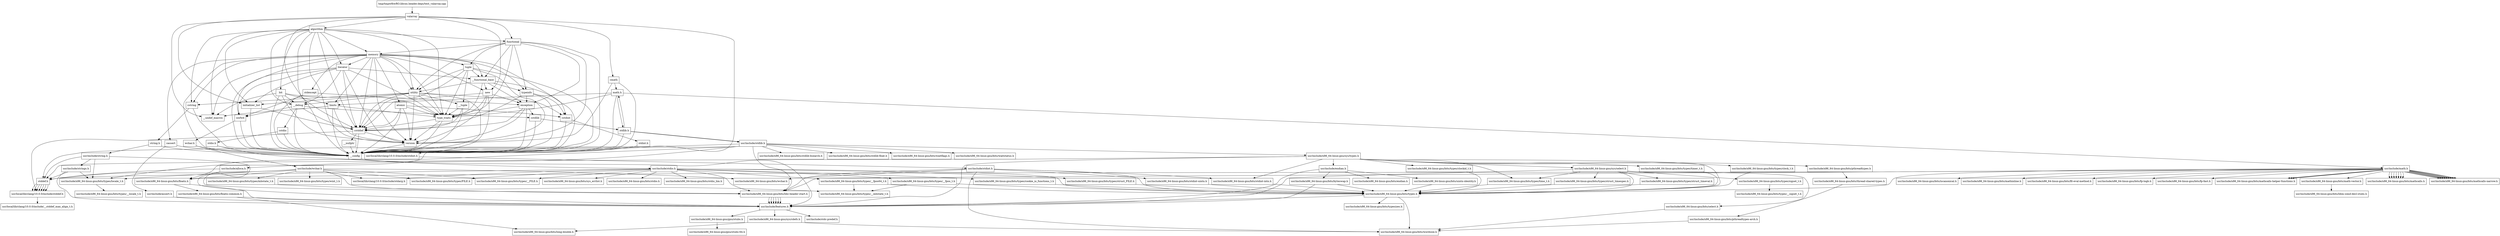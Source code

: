 digraph "dependencies" {
  header_1 [ shape="box", label="valarray"];
  header_0 [ shape="box", label="tmp/tmpw8iwRO.libcxx.header.deps/test_valarray.cpp"];
  header_2 [ shape="box", label="__config"];
  header_3 [ shape="box", label="usr/include/features.h"];
  header_4 [ shape="box", label="usr/include/stdc-predef.h"];
  header_5 [ shape="box", label="usr/include/x86_64-linux-gnu/sys/cdefs.h"];
  header_6 [ shape="box", label="usr/include/x86_64-linux-gnu/bits/wordsize.h"];
  header_7 [ shape="box", label="usr/include/x86_64-linux-gnu/bits/long-double.h"];
  header_8 [ shape="box", label="usr/include/x86_64-linux-gnu/gnu/stubs.h"];
  header_9 [ shape="box", label="usr/include/x86_64-linux-gnu/gnu/stubs-64.h"];
  header_11 [ shape="box", label="cstddef"];
  header_12 [ shape="box", label="version"];
  header_13 [ shape="box", label="usr/local/lib/clang/10.0.0/include/stddef.h"];
  header_14 [ shape="box", label="usr/local/lib/clang/10.0.0/include/__stddef_max_align_t.h"];
  header_15 [ shape="box", label="__nullptr"];
  header_16 [ shape="box", label="cmath"];
  header_17 [ shape="box", label="math.h"];
  header_18 [ shape="box", label="stdlib.h"];
  header_19 [ shape="box", label="usr/include/stdlib.h"];
  header_20 [ shape="box", label="usr/include/x86_64-linux-gnu/bits/libc-header-start.h"];
  header_21 [ shape="box", label="stddef.h"];
  header_22 [ shape="box", label="usr/include/x86_64-linux-gnu/bits/waitflags.h"];
  header_23 [ shape="box", label="usr/include/x86_64-linux-gnu/bits/waitstatus.h"];
  header_24 [ shape="box", label="usr/include/x86_64-linux-gnu/bits/floatn.h"];
  header_25 [ shape="box", label="usr/include/x86_64-linux-gnu/bits/floatn-common.h"];
  header_26 [ shape="box", label="usr/include/x86_64-linux-gnu/bits/types/locale_t.h"];
  header_27 [ shape="box", label="usr/include/x86_64-linux-gnu/bits/types/__locale_t.h"];
  header_28 [ shape="box", label="usr/include/x86_64-linux-gnu/sys/types.h"];
  header_29 [ shape="box", label="usr/include/x86_64-linux-gnu/bits/types.h"];
  header_30 [ shape="box", label="usr/include/x86_64-linux-gnu/bits/typesizes.h"];
  header_31 [ shape="box", label="usr/include/x86_64-linux-gnu/bits/types/clock_t.h"];
  header_32 [ shape="box", label="usr/include/x86_64-linux-gnu/bits/types/clockid_t.h"];
  header_33 [ shape="box", label="usr/include/x86_64-linux-gnu/bits/types/time_t.h"];
  header_34 [ shape="box", label="usr/include/x86_64-linux-gnu/bits/types/timer_t.h"];
  header_35 [ shape="box", label="usr/include/x86_64-linux-gnu/bits/stdint-intn.h"];
  header_36 [ shape="box", label="usr/include/endian.h"];
  header_37 [ shape="box", label="usr/include/x86_64-linux-gnu/bits/endian.h"];
  header_38 [ shape="box", label="usr/include/x86_64-linux-gnu/bits/byteswap.h"];
  header_39 [ shape="box", label="usr/include/x86_64-linux-gnu/bits/uintn-identity.h"];
  header_40 [ shape="box", label="usr/include/x86_64-linux-gnu/sys/select.h"];
  header_41 [ shape="box", label="usr/include/x86_64-linux-gnu/bits/select.h"];
  header_42 [ shape="box", label="usr/include/x86_64-linux-gnu/bits/types/sigset_t.h"];
  header_43 [ shape="box", label="usr/include/x86_64-linux-gnu/bits/types/__sigset_t.h"];
  header_44 [ shape="box", label="usr/include/x86_64-linux-gnu/bits/types/struct_timeval.h"];
  header_45 [ shape="box", label="usr/include/x86_64-linux-gnu/bits/types/struct_timespec.h"];
  header_46 [ shape="box", label="usr/include/x86_64-linux-gnu/bits/pthreadtypes.h"];
  header_47 [ shape="box", label="usr/include/x86_64-linux-gnu/bits/thread-shared-types.h"];
  header_48 [ shape="box", label="usr/include/x86_64-linux-gnu/bits/pthreadtypes-arch.h"];
  header_49 [ shape="box", label="usr/include/alloca.h"];
  header_50 [ shape="box", label="usr/include/x86_64-linux-gnu/bits/stdlib-bsearch.h"];
  header_51 [ shape="box", label="usr/include/x86_64-linux-gnu/bits/stdlib-float.h"];
  header_52 [ shape="box", label="usr/include/math.h"];
  header_53 [ shape="box", label="usr/include/x86_64-linux-gnu/bits/math-vector.h"];
  header_54 [ shape="box", label="usr/include/x86_64-linux-gnu/bits/libm-simd-decl-stubs.h"];
  header_55 [ shape="box", label="usr/include/x86_64-linux-gnu/bits/flt-eval-method.h"];
  header_56 [ shape="box", label="usr/include/x86_64-linux-gnu/bits/fp-logb.h"];
  header_57 [ shape="box", label="usr/include/x86_64-linux-gnu/bits/fp-fast.h"];
  header_58 [ shape="box", label="usr/include/x86_64-linux-gnu/bits/mathcalls-helper-functions.h"];
  header_59 [ shape="box", label="usr/include/x86_64-linux-gnu/bits/mathcalls.h"];
  header_60 [ shape="box", label="usr/include/x86_64-linux-gnu/bits/mathcalls-narrow.h"];
  header_61 [ shape="box", label="usr/include/x86_64-linux-gnu/bits/iscanonical.h"];
  header_62 [ shape="box", label="usr/include/x86_64-linux-gnu/bits/mathinline.h"];
  header_63 [ shape="box", label="type_traits"];
  header_64 [ shape="box", label="limits"];
  header_65 [ shape="box", label="__undef_macros"];
  header_66 [ shape="box", label="initializer_list"];
  header_67 [ shape="box", label="algorithm"];
  header_68 [ shape="box", label="cstring"];
  header_69 [ shape="box", label="string.h"];
  header_70 [ shape="box", label="usr/include/string.h"];
  header_71 [ shape="box", label="usr/include/strings.h"];
  header_72 [ shape="box", label="utility"];
  header_73 [ shape="box", label="__tuple"];
  header_74 [ shape="box", label="cstdint"];
  header_75 [ shape="box", label="stdint.h"];
  header_76 [ shape="box", label="usr/local/lib/clang/10.0.0/include/stdint.h"];
  header_77 [ shape="box", label="usr/include/stdint.h"];
  header_78 [ shape="box", label="usr/include/x86_64-linux-gnu/bits/wchar.h"];
  header_79 [ shape="box", label="usr/include/x86_64-linux-gnu/bits/stdint-uintn.h"];
  header_80 [ shape="box", label="__debug"];
  header_81 [ shape="box", label="iosfwd"];
  header_82 [ shape="box", label="wchar.h"];
  header_83 [ shape="box", label="usr/include/wchar.h"];
  header_84 [ shape="box", label="usr/local/lib/clang/10.0.0/include/stdarg.h"];
  header_85 [ shape="box", label="usr/include/x86_64-linux-gnu/bits/types/wint_t.h"];
  header_86 [ shape="box", label="usr/include/x86_64-linux-gnu/bits/types/mbstate_t.h"];
  header_87 [ shape="box", label="usr/include/x86_64-linux-gnu/bits/types/__mbstate_t.h"];
  header_88 [ shape="box", label="usr/include/x86_64-linux-gnu/bits/types/__FILE.h"];
  header_89 [ shape="box", label="usr/include/x86_64-linux-gnu/bits/types/FILE.h"];
  header_90 [ shape="box", label="cstdlib"];
  header_91 [ shape="box", label="cstdio"];
  header_92 [ shape="box", label="stdio.h"];
  header_93 [ shape="box", label="usr/include/stdio.h"];
  header_94 [ shape="box", label="usr/include/x86_64-linux-gnu/bits/types/__fpos_t.h"];
  header_95 [ shape="box", label="usr/include/x86_64-linux-gnu/bits/types/__fpos64_t.h"];
  header_96 [ shape="box", label="usr/include/x86_64-linux-gnu/bits/types/struct_FILE.h"];
  header_97 [ shape="box", label="usr/include/x86_64-linux-gnu/bits/types/cookie_io_functions_t.h"];
  header_98 [ shape="box", label="usr/include/x86_64-linux-gnu/bits/stdio_lim.h"];
  header_99 [ shape="box", label="usr/include/x86_64-linux-gnu/bits/sys_errlist.h"];
  header_100 [ shape="box", label="usr/include/x86_64-linux-gnu/bits/stdio.h"];
  header_101 [ shape="box", label="memory"];
  header_102 [ shape="box", label="typeinfo"];
  header_103 [ shape="box", label="exception"];
  header_104 [ shape="box", label="new"];
  header_105 [ shape="box", label="iterator"];
  header_106 [ shape="box", label="__functional_base"];
  header_107 [ shape="box", label="tuple"];
  header_108 [ shape="box", label="stdexcept"];
  header_109 [ shape="box", label="cassert"];
  header_110 [ shape="box", label="usr/include/assert.h"];
  header_111 [ shape="box", label="atomic"];
  header_112 [ shape="box", label="functional"];
  header_113 [ shape="box", label="bit"];
  header_73 -> header_2;
  header_73 -> header_11;
  header_73 -> header_63;
  header_71 -> header_3;
  header_71 -> header_21;
  header_71 -> header_26;
  header_29 -> header_3;
  header_29 -> header_6;
  header_29 -> header_30;
  header_40 -> header_3;
  header_40 -> header_29;
  header_40 -> header_41;
  header_40 -> header_42;
  header_40 -> header_33;
  header_40 -> header_44;
  header_40 -> header_45;
  header_113 -> header_2;
  header_113 -> header_64;
  header_113 -> header_63;
  header_113 -> header_12;
  header_113 -> header_80;
  header_113 -> header_65;
  header_81 -> header_2;
  header_81 -> header_82;
  header_112 -> header_2;
  header_112 -> header_63;
  header_112 -> header_102;
  header_112 -> header_103;
  header_112 -> header_101;
  header_112 -> header_107;
  header_112 -> header_72;
  header_112 -> header_12;
  header_112 -> header_106;
  header_39 -> header_29;
  header_83 -> header_20;
  header_83 -> header_24;
  header_83 -> header_21;
  header_83 -> header_84;
  header_83 -> header_78;
  header_83 -> header_85;
  header_83 -> header_86;
  header_83 -> header_88;
  header_83 -> header_89;
  header_83 -> header_26;
  header_66 -> header_2;
  header_66 -> header_11;
  header_46 -> header_47;
  header_21 -> header_13;
  header_21 -> header_13;
  header_21 -> header_13;
  header_21 -> header_13;
  header_21 -> header_13;
  header_21 -> header_13;
  header_21 -> header_13;
  header_5 -> header_6;
  header_5 -> header_7;
  header_49 -> header_3;
  header_49 -> header_21;
  header_32 -> header_29;
  header_47 -> header_48;
  header_82 -> header_2;
  header_82 -> header_83;
  header_12 -> header_2;
  header_67 -> header_2;
  header_67 -> header_66;
  header_67 -> header_63;
  header_67 -> header_68;
  header_67 -> header_72;
  header_67 -> header_101;
  header_67 -> header_112;
  header_67 -> header_105;
  header_67 -> header_11;
  header_67 -> header_113;
  header_67 -> header_12;
  header_67 -> header_80;
  header_67 -> header_65;
  header_108 -> header_2;
  header_108 -> header_103;
  header_108 -> header_81;
  header_26 -> header_27;
  header_31 -> header_29;
  header_79 -> header_29;
  header_11 -> header_2;
  header_11 -> header_12;
  header_11 -> header_13;
  header_11 -> header_15;
  header_95 -> header_29;
  header_95 -> header_87;
  header_77 -> header_20;
  header_77 -> header_29;
  header_77 -> header_78;
  header_77 -> header_6;
  header_77 -> header_35;
  header_77 -> header_79;
  header_68 -> header_2;
  header_68 -> header_69;
  header_69 -> header_2;
  header_69 -> header_70;
  header_42 -> header_43;
  header_92 -> header_2;
  header_92 -> header_93;
  header_93 -> header_20;
  header_93 -> header_21;
  header_93 -> header_84;
  header_93 -> header_29;
  header_93 -> header_94;
  header_93 -> header_95;
  header_93 -> header_88;
  header_93 -> header_89;
  header_93 -> header_96;
  header_93 -> header_97;
  header_93 -> header_98;
  header_93 -> header_99;
  header_93 -> header_100;
  header_16 -> header_2;
  header_16 -> header_17;
  header_16 -> header_12;
  header_70 -> header_20;
  header_70 -> header_21;
  header_70 -> header_26;
  header_70 -> header_71;
  header_24 -> header_3;
  header_24 -> header_25;
  header_34 -> header_29;
  header_76 -> header_77;
  header_0 -> header_1;
  header_104 -> header_2;
  header_104 -> header_103;
  header_104 -> header_63;
  header_104 -> header_11;
  header_104 -> header_12;
  header_20 -> header_3;
  header_20 -> header_3;
  header_20 -> header_3;
  header_20 -> header_3;
  header_20 -> header_3;
  header_20 -> header_3;
  header_106 -> header_2;
  header_106 -> header_63;
  header_106 -> header_102;
  header_106 -> header_103;
  header_106 -> header_104;
  header_106 -> header_72;
  header_111 -> header_2;
  header_111 -> header_11;
  header_111 -> header_74;
  header_111 -> header_63;
  header_111 -> header_12;
  header_96 -> header_29;
  header_52 -> header_20;
  header_52 -> header_29;
  header_52 -> header_53;
  header_52 -> header_24;
  header_52 -> header_55;
  header_52 -> header_56;
  header_52 -> header_57;
  header_52 -> header_58;
  header_52 -> header_59;
  header_52 -> header_58;
  header_52 -> header_59;
  header_52 -> header_58;
  header_52 -> header_59;
  header_52 -> header_59;
  header_52 -> header_59;
  header_52 -> header_59;
  header_52 -> header_59;
  header_52 -> header_60;
  header_52 -> header_60;
  header_52 -> header_60;
  header_52 -> header_60;
  header_52 -> header_60;
  header_52 -> header_60;
  header_52 -> header_60;
  header_52 -> header_60;
  header_52 -> header_60;
  header_52 -> header_61;
  header_52 -> header_62;
  header_48 -> header_6;
  header_63 -> header_2;
  header_63 -> header_11;
  header_63 -> header_12;
  header_105 -> header_2;
  header_105 -> header_81;
  header_105 -> header_106;
  header_105 -> header_63;
  header_105 -> header_11;
  header_105 -> header_66;
  header_105 -> header_12;
  header_105 -> header_80;
  header_86 -> header_87;
  header_94 -> header_29;
  header_94 -> header_87;
  header_8 -> header_9;
  header_13 -> header_14;
  header_53 -> header_54;
  header_75 -> header_2;
  header_75 -> header_76;
  header_103 -> header_2;
  header_103 -> header_11;
  header_103 -> header_90;
  header_103 -> header_63;
  header_103 -> header_12;
  header_91 -> header_2;
  header_91 -> header_92;
  header_35 -> header_29;
  header_1 -> header_2;
  header_1 -> header_11;
  header_1 -> header_16;
  header_1 -> header_66;
  header_1 -> header_67;
  header_1 -> header_112;
  header_1 -> header_104;
  header_1 -> header_65;
  header_45 -> header_29;
  header_15 -> header_2;
  header_101 -> header_2;
  header_101 -> header_63;
  header_101 -> header_102;
  header_101 -> header_11;
  header_101 -> header_74;
  header_101 -> header_104;
  header_101 -> header_72;
  header_101 -> header_64;
  header_101 -> header_105;
  header_101 -> header_106;
  header_101 -> header_81;
  header_101 -> header_107;
  header_101 -> header_108;
  header_101 -> header_68;
  header_101 -> header_109;
  header_101 -> header_111;
  header_101 -> header_12;
  header_101 -> header_65;
  header_90 -> header_2;
  header_90 -> header_18;
  header_102 -> header_2;
  header_102 -> header_103;
  header_102 -> header_11;
  header_102 -> header_74;
  header_80 -> header_2;
  header_80 -> header_81;
  header_80 -> header_90;
  header_80 -> header_91;
  header_80 -> header_11;
  header_25 -> header_3;
  header_25 -> header_7;
  header_3 -> header_4;
  header_3 -> header_5;
  header_3 -> header_8;
  header_19 -> header_20;
  header_19 -> header_21;
  header_19 -> header_22;
  header_19 -> header_23;
  header_19 -> header_24;
  header_19 -> header_26;
  header_19 -> header_28;
  header_19 -> header_49;
  header_19 -> header_50;
  header_19 -> header_51;
  header_36 -> header_3;
  header_36 -> header_37;
  header_36 -> header_38;
  header_36 -> header_39;
  header_17 -> header_2;
  header_17 -> header_18;
  header_17 -> header_52;
  header_17 -> header_63;
  header_17 -> header_64;
  header_97 -> header_29;
  header_74 -> header_2;
  header_74 -> header_75;
  header_41 -> header_6;
  header_38 -> header_3;
  header_38 -> header_29;
  header_109 -> header_2;
  header_109 -> header_110;
  header_44 -> header_29;
  header_110 -> header_3;
  header_18 -> header_19;
  header_18 -> header_2;
  header_18 -> header_19;
  header_18 -> header_17;
  header_64 -> header_2;
  header_64 -> header_63;
  header_64 -> header_65;
  header_64 -> header_12;
  header_2 -> header_3;
  header_72 -> header_2;
  header_72 -> header_73;
  header_72 -> header_63;
  header_72 -> header_66;
  header_72 -> header_11;
  header_72 -> header_68;
  header_72 -> header_74;
  header_72 -> header_12;
  header_72 -> header_80;
  header_107 -> header_2;
  header_107 -> header_73;
  header_107 -> header_11;
  header_107 -> header_63;
  header_107 -> header_106;
  header_107 -> header_72;
  header_107 -> header_12;
  header_28 -> header_3;
  header_28 -> header_29;
  header_28 -> header_31;
  header_28 -> header_32;
  header_28 -> header_33;
  header_28 -> header_34;
  header_28 -> header_21;
  header_28 -> header_35;
  header_28 -> header_36;
  header_28 -> header_40;
  header_28 -> header_46;
  header_33 -> header_29;
}
